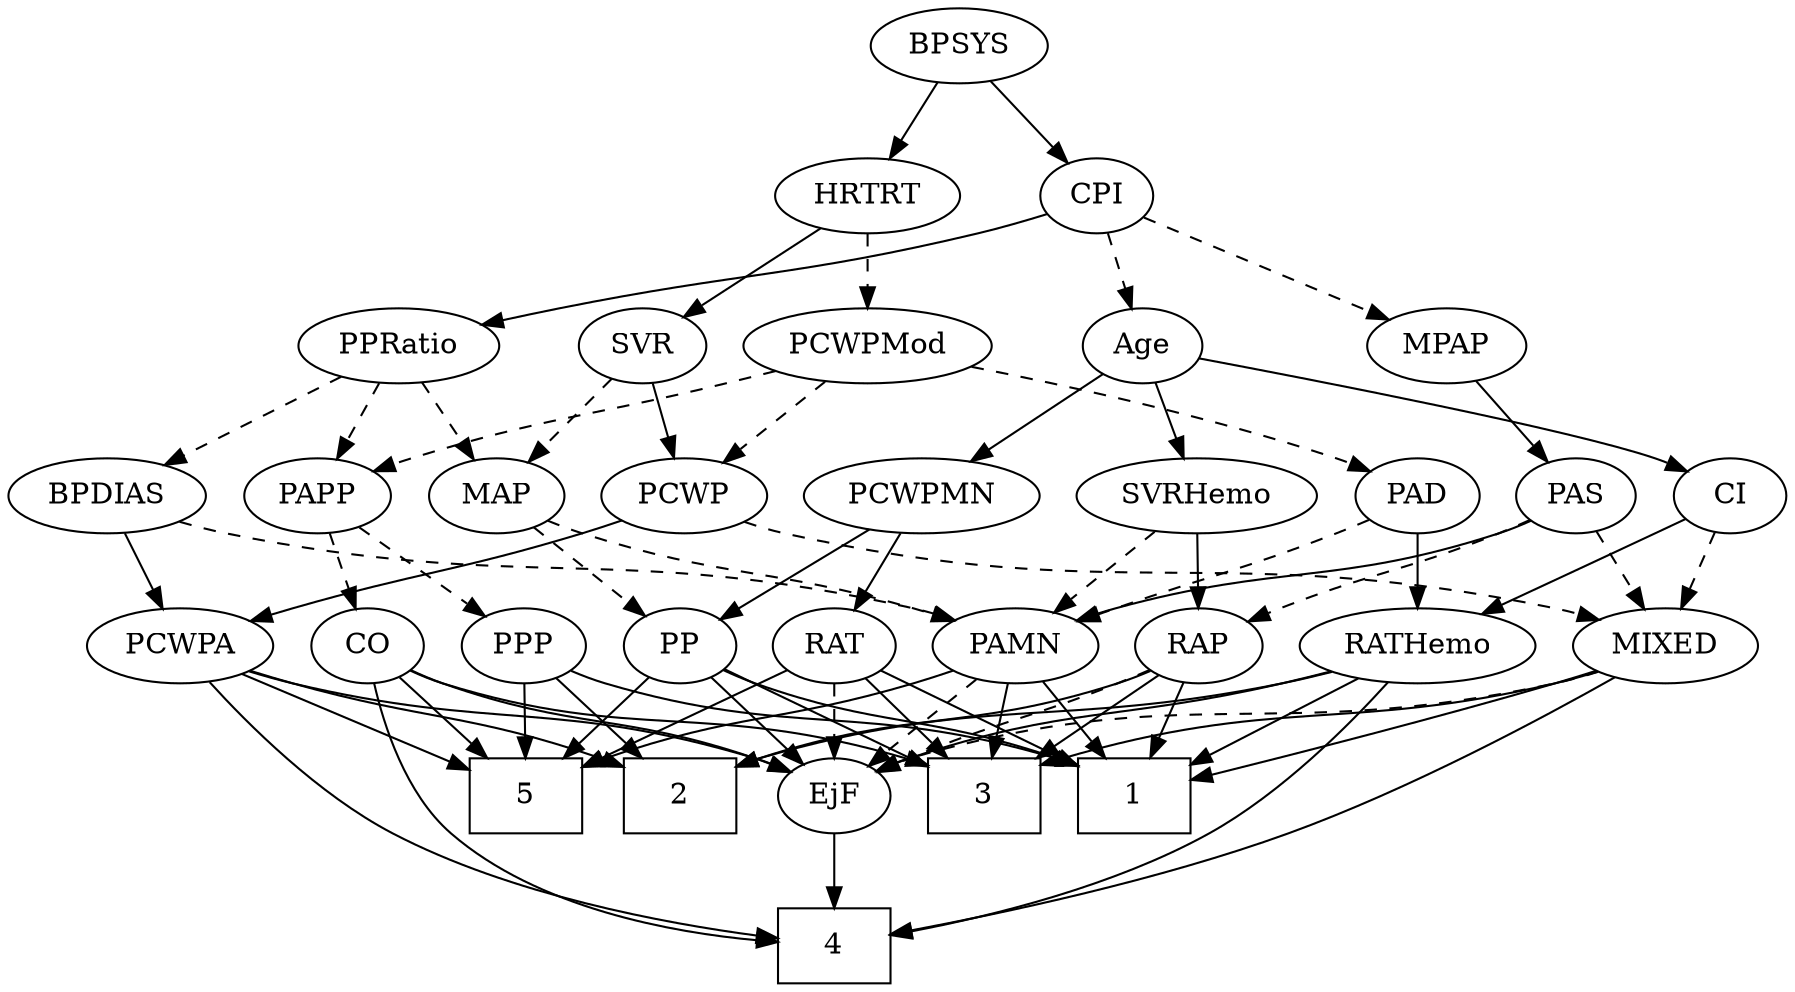 strict digraph {
	graph [bb="0,0,789.25,468"];
	node [label="\N"];
	1	[height=0.5,
		pos="501.25,90",
		shape=box,
		width=0.75];
	2	[height=0.5,
		pos="285.25,90",
		shape=box,
		width=0.75];
	3	[height=0.5,
		pos="429.25,90",
		shape=box,
		width=0.75];
	4	[height=0.5,
		pos="357.25,18",
		shape=box,
		width=0.75];
	5	[height=0.5,
		pos="213.25,90",
		shape=box,
		width=0.75];
	Age	[height=0.5,
		pos="496.25,306",
		width=0.75];
	PCWPMN	[height=0.5,
		pos="401.25,234",
		width=1.3902];
	Age -> PCWPMN	[pos="e,422.21,250.45 478.82,292.16 465.35,282.24 446.4,268.27 430.61,256.63",
		style=solid];
	SVRHemo	[height=0.5,
		pos="519.25,234",
		width=1.3902];
	Age -> SVRHemo	[pos="e,513.57,252.28 501.81,288.05 504.4,280.18 507.54,270.62 510.44,261.79",
		style=solid];
	CI	[height=0.5,
		pos="762.25,234",
		width=0.75];
	Age -> CI	[pos="e,741.62,245.67 521.97,299.8 573.64,289.24 688.31,265.16 726.25,252 728.16,251.34 730.1,250.6 732.04,249.83",
		style=solid];
	EjF	[height=0.5,
		pos="357.25,90",
		width=0.75];
	EjF -> 4	[pos="e,357.25,36.104 357.25,71.697 357.25,63.983 357.25,54.712 357.25,46.112",
		style=solid];
	RAP	[height=0.5,
		pos="521.25,162",
		width=0.77632];
	RAP -> 1	[pos="e,506.18,108.28 516.4,144.05 514.18,136.26 511.48,126.82 508.98,118.08",
		style=solid];
	RAP -> 2	[pos="e,312.5,104.64 499.65,150.14 494.67,147.9 489.34,145.71 484.25,144 416.94,121.39 393.47,131.06 322.37,107.96",
		style=solid];
	RAP -> 3	[pos="e,451.7,108.08 503.94,147.83 491.58,138.43 474.63,125.53 459.99,114.39",
		style=solid];
	RAP -> EjF	[pos="e,378.46,101.3 499.42,150.74 494.46,148.47 489.19,146.11 484.25,144 444.25,126.91 433.15,125.3 393.25,108 391.44,107.22 389.59,106.4 \
387.72,105.56",
		style=dashed];
	MIXED	[height=0.5,
		pos="724.25,162",
		width=1.1193];
	MIXED -> 1	[pos="e,528.3,99.009 693.36,150.33 687.05,148.2 680.44,146 674.25,144 627.45,128.88 573.2,112.43 538.1,101.94",
		style=solid];
	MIXED -> 3	[pos="e,456.45,104.78 694.07,149.89 687.59,147.74 680.73,145.65 674.25,144 585.93,121.53 557.04,135.39 466.05,107.78",
		style=solid];
	MIXED -> 4	[pos="e,384.57,23.271 703.29,146.32 674.53,126.79 620.64,92.358 570.25,72 511,48.066 437.99,32.747 394.66,25.026",
		style=solid];
	MIXED -> EjF	[pos="e,377.75,102.03 694.39,149.76 687.82,147.6 680.86,145.53 674.25,144 551.58,115.59 514.1,143.32 393.25,108 391.31,107.43 389.34,106.77 \
387.38,106.05",
		style=dashed];
	MPAP	[height=0.5,
		pos="633.25,306",
		width=0.97491];
	PAS	[height=0.5,
		pos="690.25,234",
		width=0.75];
	MPAP -> PAS	[pos="e,677.75,250.34 646.18,289.12 653.57,280.04 662.98,268.49 671.2,258.39",
		style=solid];
	BPSYS	[height=0.5,
		pos="418.25,450",
		width=1.0471];
	CPI	[height=0.5,
		pos="478.25,378",
		width=0.75];
	BPSYS -> CPI	[pos="e,465.1,394.34 431.86,433.12 439.72,423.95 449.74,412.26 458.45,402.09",
		style=solid];
	HRTRT	[height=0.5,
		pos="376.25,378",
		width=1.1013];
	BPSYS -> HRTRT	[pos="e,386.13,395.47 408.29,432.41 403.22,423.95 396.94,413.49 391.29,404.08",
		style=solid];
	PAD	[height=0.5,
		pos="616.25,234",
		width=0.79437];
	PAMN	[height=0.5,
		pos="439.25,162",
		width=1.011];
	PAD -> PAMN	[pos="e,467.45,173.66 593.83,222.72 588.73,220.45 583.32,218.1 578.25,216 568.53,211.98 514.87,191.6 477.14,177.32",
		style=dashed];
	RATHemo	[height=0.5,
		pos="616.25,162",
		width=1.3721];
	PAD -> RATHemo	[pos="e,616.25,180.1 616.25,215.7 616.25,207.98 616.25,198.71 616.25,190.11",
		style=solid];
	CO	[height=0.5,
		pos="141.25,162",
		width=0.75];
	CO -> 3	[pos="e,402.04,104.8 161.79,150.11 166.75,147.82 172.1,145.61 177.25,144 267.14,115.88 298.35,135.68 392.43,107.75",
		style=solid];
	CO -> 4	[pos="e,330.24,19.849 143.6,144.06 147.27,124.03 156.25,91.03 177.25,72 217.02,35.949 280.16,24.349 320.12,20.66",
		style=solid];
	CO -> 5	[pos="e,195.64,108.11 155.82,146.83 165.16,137.75 177.54,125.71 188.42,115.14",
		style=solid];
	CO -> EjF	[pos="e,336.22,101.77 162.27,150.23 167.12,147.98 172.3,145.77 177.25,144 239.37,121.81 259.12,130.19 321.25,108 323.1,107.34 324.99,106.61 \
326.88,105.84",
		style=solid];
	PAS -> RAP	[pos="e,543.04,173.33 669.06,222.64 664.22,220.37 659.08,218.05 654.25,216 612.27,198.26 600.31,197.52 558.25,180 556.39,179.23 554.48,\
178.41 552.57,177.58",
		style=dashed];
	PAS -> MIXED	[pos="e,715.93,180.12 698.13,216.76 702.09,208.61 706.99,198.53 711.47,189.31",
		style=dashed];
	PAS -> PAMN	[pos="e,466.63,174.1 669.65,222.27 664.69,219.97 659.36,217.72 654.25,216 581.06,191.34 558.36,201.71 484.25,180 481.63,179.23 478.95,\
178.39 476.27,177.49",
		style=solid];
	PAMN -> 1	[pos="e,485.93,108.29 453.32,145.12 460.98,136.46 470.64,125.55 479.28,115.8",
		style=solid];
	PAMN -> 3	[pos="e,431.69,108.1 436.77,143.7 435.67,135.98 434.35,126.71 433.12,118.11",
		style=solid];
	PAMN -> 5	[pos="e,240.53,104.56 411.19,150.08 405.3,147.94 399.1,145.81 393.25,144 333.17,125.45 313.23,129.72 250.16,107.97",
		style=solid];
	PAMN -> EjF	[pos="e,373.22,104.64 421.86,146.15 409.94,135.98 394,122.37 380.93,111.21",
		style=dashed];
	RATHemo -> 1	[pos="e,528.42,107.54 591.86,146.15 576.02,136.52 555.11,123.79 537.37,112.99",
		style=solid];
	RATHemo -> 2	[pos="e,312.44,104.84 580.24,149.63 573,147.58 565.42,145.59 558.25,144 457.37,121.66 425.1,138.02 322.28,107.81",
		style=solid];
	RATHemo -> 4	[pos="e,384.5,22.244 605.77,144.34 592.3,124.28 567.07,90.934 537.25,72 492.87,43.834 432.94,30.119 394.68,23.828",
		style=solid];
	RATHemo -> EjF	[pos="e,377.85,101.71 579.53,149.82 572.49,147.79 565.16,145.77 558.25,144 485.52,125.43 464.3,132.18 393.25,108 391.33,107.35 389.39,\
106.62 387.44,105.85",
		style=solid];
	CPI -> Age	[pos="e,491.93,323.79 482.6,360.05 484.64,352.14 487.11,342.54 489.38,333.69",
		style=dashed];
	CPI -> MPAP	[pos="e,607.88,318.46 500.13,367.12 525.73,355.56 568.44,336.27 598.57,322.66",
		style=dashed];
	PPRatio	[height=0.5,
		pos="173.25,306",
		width=1.1013];
	CPI -> PPRatio	[pos="e,206.71,315.73 454.94,368.87 445.75,365.84 435.07,362.53 425.25,360 344.55,339.24 322.58,342.11 241.25,324 233.22,322.21 224.7,\
320.19 216.5,318.17",
		style=solid];
	RAT	[height=0.5,
		pos="357.25,162",
		width=0.75827];
	RAT -> 1	[pos="e,474,104.24 378.49,150.67 401.17,139.65 437.51,121.98 464.77,108.73",
		style=solid];
	RAT -> 3	[pos="e,411.55,108.2 372.16,146.5 381.38,137.54 393.44,125.81 404.1,115.45",
		style=solid];
	RAT -> 5	[pos="e,240.49,104.24 336,150.67 313.32,139.65 276.99,121.98 249.72,108.73",
		style=solid];
	RAT -> EjF	[pos="e,357.25,108.1 357.25,143.7 357.25,135.98 357.25,126.71 357.25,118.11",
		style=dashed];
	SVR	[height=0.5,
		pos="278.25,306",
		width=0.77632];
	MAP	[height=0.5,
		pos="214.25,234",
		width=0.84854];
	SVR -> MAP	[pos="e,228.24,250.31 264.67,290.15 256.14,280.82 244.94,268.57 235.27,258",
		style=dashed];
	PCWP	[height=0.5,
		pos="298.25,234",
		width=0.97491];
	SVR -> PCWP	[pos="e,293.31,252.28 283.09,288.05 285.31,280.26 288.01,270.82 290.51,262.08",
		style=solid];
	PCWPMod	[height=0.5,
		pos="376.25,306",
		width=1.4443];
	PCWPMod -> PAD	[pos="e,593.99,245.69 419.42,295.84 460.75,286.56 524.56,270.91 578.25,252 580.35,251.26 582.5,250.45 584.65,249.6",
		style=dashed];
	PCWPMod -> PCWP	[pos="e,314.91,249.95 358.16,288.76 347.55,279.25 334.02,267.1 322.5,256.77",
		style=dashed];
	PAPP	[height=0.5,
		pos="134.25,234",
		width=0.88464];
	PCWPMod -> PAPP	[pos="e,158.56,246.03 337.23,293.99 329.93,291.97 322.36,289.9 315.25,288 252.76,271.32 235.52,272.71 174.25,252 172.16,251.29 170.02,\
250.53 167.88,249.72",
		style=dashed];
	PCWPA	[height=0.5,
		pos="54.246,162",
		width=1.1555];
	PCWPA -> 2	[pos="e,257.96,104.56 85.686,150.1 92.128,147.99 98.884,145.85 105.25,144 165.62,126.42 185.28,129.81 248.34,107.97",
		style=solid];
	PCWPA -> 4	[pos="e,330.03,21.732 67.563,144.6 84.784,124.48 116.69,90.747 151.25,72 205.67,42.471 277.18,28.887 320.04,23.028",
		style=solid];
	PCWPA -> 5	[pos="e,186,103 82.306,148.65 108.58,137.08 147.98,119.73 176.7,107.09",
		style=solid];
	PCWPA -> EjF	[pos="e,336.7,101.89 85.034,149.88 91.646,147.73 98.634,145.64 105.25,144 199.7,120.54 228.36,137.06 321.25,108 323.18,107.4 325.13,106.71 \
327.09,105.96",
		style=solid];
	PCWPMN -> RAT	[pos="e,367.2,178.83 390.6,216.05 385.2,207.47 378.55,196.89 372.61,187.44",
		style=solid];
	PP	[height=0.5,
		pos="285.25,162",
		width=0.75];
	PCWPMN -> PP	[pos="e,304.82,174.81 376.65,218.15 358.16,207 332.8,191.7 313.49,180.04",
		style=solid];
	SVRHemo -> RAP	[pos="e,520.76,180.1 519.74,215.7 519.96,207.98 520.23,198.71 520.47,190.11",
		style=solid];
	SVRHemo -> PAMN	[pos="e,456.51,178.1 501.09,217.12 490.23,207.61 476.27,195.39 464.36,184.97",
		style=dashed];
	BPDIAS	[height=0.5,
		pos="42.246,234",
		width=1.1735];
	BPDIAS -> PAMN	[pos="e,412.33,174.14 72.979,221.64 79.595,219.51 86.598,217.49 93.246,216 224.28,186.62 262.7,211.49 393.25,180 396.39,179.24 399.62,\
178.33 402.83,177.34",
		style=dashed];
	BPDIAS -> PCWPA	[pos="e,51.314,180.1 45.213,215.7 46.535,207.98 48.124,198.71 49.598,190.11",
		style=solid];
	MAP -> PAMN	[pos="e,411.18,173.88 237.71,222.34 243.09,220.09 248.82,217.85 254.25,216 314.67,195.46 332.35,199.09 393.25,180 395.99,179.14 398.81,\
178.21 401.63,177.25",
		style=dashed];
	MAP -> PP	[pos="e,270.7,177.35 229.3,218.15 239.23,208.37 252.38,195.4 263.44,184.5",
		style=dashed];
	PP -> 1	[pos="e,473.96,104.56 306.27,150.23 311.12,147.98 316.3,145.77 321.25,144 380.46,122.85 401.18,129.47 464.33,107.95",
		style=solid];
	PP -> 3	[pos="e,402,104.24 306.49,150.67 329.17,139.65 365.51,121.98 392.77,108.73",
		style=solid];
	PP -> 5	[pos="e,230.85,108.11 270.68,146.83 261.33,137.75 248.95,125.71 238.08,115.14",
		style=solid];
	PP -> EjF	[pos="e,342.45,105.38 299.82,146.83 310,136.94 323.77,123.55 335.28,112.36",
		style=solid];
	PPP	[height=0.5,
		pos="213.25,162",
		width=0.75];
	PPP -> 1	[pos="e,474.04,104.8 233.79,150.11 238.75,147.82 244.1,145.61 249.25,144 339.14,115.88 370.35,135.68 464.43,107.75",
		style=solid];
	PPP -> 2	[pos="e,267.64,108.11 227.82,146.83 237.16,137.75 249.54,125.71 260.42,115.14",
		style=solid];
	PPP -> 5	[pos="e,213.25,108.1 213.25,143.7 213.25,135.98 213.25,126.71 213.25,118.11",
		style=solid];
	PPRatio -> BPDIAS	[pos="e,67.669,248.58 148.61,291.83 128.28,280.97 99.219,265.44 76.608,253.36",
		style=dashed];
	PPRatio -> MAP	[pos="e,204.6,251.47 182.96,288.41 187.86,280.04 193.92,269.71 199.39,260.37",
		style=dashed];
	PPRatio -> PAPP	[pos="e,143.42,251.47 164,288.41 159.34,280.04 153.58,269.71 148.38,260.37",
		style=dashed];
	PCWP -> MIXED	[pos="e,694.67,174.25 324.41,221.61 330.2,219.45 336.36,217.43 342.25,216 486.47,180.96 529.33,212.08 674.25,180 677.71,179.23 681.27,\
178.31 684.81,177.3",
		style=dashed];
	PCWP -> PCWPA	[pos="e,85.674,173.94 271.45,222 265.82,219.87 259.87,217.76 254.25,216 189.22,195.68 170.73,198.79 105.25,180 102.06,179.09 98.779,178.1 \
95.488,177.08",
		style=solid];
	CI -> MIXED	[pos="e,733.28,179.63 753.43,216.76 748.89,208.4 743.25,198.02 738.15,188.61",
		style=dashed];
	CI -> RATHemo	[pos="e,645.05,176.81 741.02,222.82 718.38,211.97 682.05,194.55 654.42,181.3",
		style=solid];
	PAPP -> CO	[pos="e,139.54,180.1 135.98,215.7 136.75,207.98 137.68,198.71 138.54,190.11",
		style=dashed];
	PAPP -> PPP	[pos="e,197.7,176.77 150.62,218.5 162.07,208.35 177.53,194.65 190.22,183.4",
		style=dashed];
	HRTRT -> SVR	[pos="e,296.22,319.84 355.94,362.5 341.09,351.89 320.8,337.4 304.68,325.88",
		style=solid];
	HRTRT -> PCWPMod	[pos="e,376.25,324.1 376.25,359.7 376.25,351.98 376.25,342.71 376.25,334.11",
		style=dashed];
}

